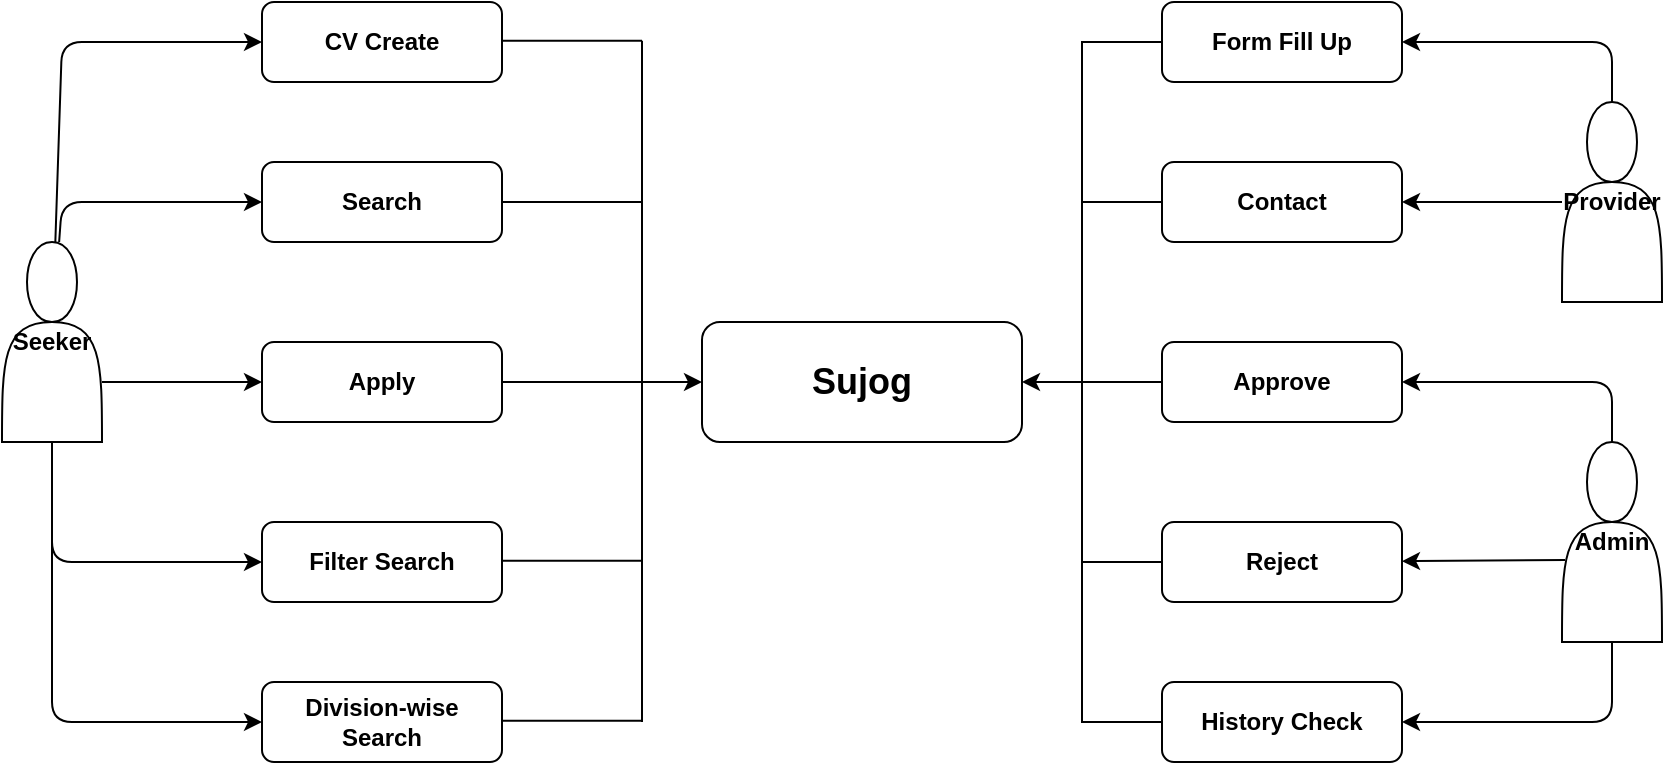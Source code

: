 <mxfile version="24.7.17">
  <diagram name="Sujog" id="kL343lnGAUq5D-zRPWat">
    <mxGraphModel dx="921" dy="651" grid="1" gridSize="10" guides="1" tooltips="1" connect="1" arrows="1" fold="1" page="1" pageScale="1" pageWidth="1100" pageHeight="850" math="0" shadow="0">
      <root>
        <mxCell id="0" />
        <mxCell id="1" parent="0" />
        <mxCell id="0X2j5_aVwfWrf6C6MiM_-1" value="&lt;b&gt;&lt;font style=&quot;font-size: 18px;&quot;&gt;Sujog&lt;/font&gt;&lt;/b&gt;" style="rounded=1;whiteSpace=wrap;html=1;" vertex="1" parent="1">
          <mxGeometry x="370" y="270" width="160" height="60" as="geometry" />
        </mxCell>
        <mxCell id="0X2j5_aVwfWrf6C6MiM_-2" value="&lt;b&gt;Seeker&lt;/b&gt;" style="shape=actor;whiteSpace=wrap;html=1;" vertex="1" parent="1">
          <mxGeometry x="20" y="230" width="50" height="100" as="geometry" />
        </mxCell>
        <mxCell id="0X2j5_aVwfWrf6C6MiM_-3" value="&lt;b&gt;Provider&lt;/b&gt;" style="shape=actor;whiteSpace=wrap;html=1;" vertex="1" parent="1">
          <mxGeometry x="800" y="160" width="50" height="100" as="geometry" />
        </mxCell>
        <mxCell id="0X2j5_aVwfWrf6C6MiM_-4" value="&lt;b&gt;Admin&lt;/b&gt;" style="shape=actor;whiteSpace=wrap;html=1;" vertex="1" parent="1">
          <mxGeometry x="800" y="330" width="50" height="100" as="geometry" />
        </mxCell>
        <mxCell id="0X2j5_aVwfWrf6C6MiM_-5" value="&lt;b&gt;CV Create&lt;/b&gt;" style="rounded=1;whiteSpace=wrap;html=1;" vertex="1" parent="1">
          <mxGeometry x="150" y="110" width="120" height="40" as="geometry" />
        </mxCell>
        <mxCell id="0X2j5_aVwfWrf6C6MiM_-6" value="&lt;b&gt;Search&lt;/b&gt;" style="rounded=1;whiteSpace=wrap;html=1;" vertex="1" parent="1">
          <mxGeometry x="150" y="190" width="120" height="40" as="geometry" />
        </mxCell>
        <mxCell id="0X2j5_aVwfWrf6C6MiM_-7" value="&lt;b&gt;Apply&lt;/b&gt;" style="rounded=1;whiteSpace=wrap;html=1;" vertex="1" parent="1">
          <mxGeometry x="150" y="280" width="120" height="40" as="geometry" />
        </mxCell>
        <mxCell id="0X2j5_aVwfWrf6C6MiM_-8" value="&lt;b&gt;Filter Search&lt;/b&gt;" style="rounded=1;whiteSpace=wrap;html=1;" vertex="1" parent="1">
          <mxGeometry x="150" y="370" width="120" height="40" as="geometry" />
        </mxCell>
        <mxCell id="0X2j5_aVwfWrf6C6MiM_-9" value="&lt;b&gt;Division-wise Search&lt;/b&gt;" style="rounded=1;whiteSpace=wrap;html=1;" vertex="1" parent="1">
          <mxGeometry x="150" y="450" width="120" height="40" as="geometry" />
        </mxCell>
        <mxCell id="0X2j5_aVwfWrf6C6MiM_-10" value="&lt;b&gt;Form Fill Up&lt;/b&gt;" style="rounded=1;whiteSpace=wrap;html=1;" vertex="1" parent="1">
          <mxGeometry x="600" y="110" width="120" height="40" as="geometry" />
        </mxCell>
        <mxCell id="0X2j5_aVwfWrf6C6MiM_-11" value="&lt;b&gt;Contact&lt;/b&gt;" style="rounded=1;whiteSpace=wrap;html=1;" vertex="1" parent="1">
          <mxGeometry x="600" y="190" width="120" height="40" as="geometry" />
        </mxCell>
        <mxCell id="0X2j5_aVwfWrf6C6MiM_-12" value="&lt;b&gt;Approve&lt;/b&gt;" style="rounded=1;whiteSpace=wrap;html=1;" vertex="1" parent="1">
          <mxGeometry x="600" y="280" width="120" height="40" as="geometry" />
        </mxCell>
        <mxCell id="0X2j5_aVwfWrf6C6MiM_-13" value="&lt;b&gt;Reject&lt;/b&gt;" style="rounded=1;whiteSpace=wrap;html=1;" vertex="1" parent="1">
          <mxGeometry x="600" y="370" width="120" height="40" as="geometry" />
        </mxCell>
        <mxCell id="0X2j5_aVwfWrf6C6MiM_-14" value="&lt;b&gt;History Check&lt;/b&gt;" style="rounded=1;whiteSpace=wrap;html=1;" vertex="1" parent="1">
          <mxGeometry x="600" y="450" width="120" height="40" as="geometry" />
        </mxCell>
        <mxCell id="0X2j5_aVwfWrf6C6MiM_-15" edge="1" parent="1" source="0X2j5_aVwfWrf6C6MiM_-2" target="0X2j5_aVwfWrf6C6MiM_-5">
          <mxGeometry relative="1" as="geometry">
            <Array as="points">
              <mxPoint x="50" y="130" />
            </Array>
          </mxGeometry>
        </mxCell>
        <mxCell id="0X2j5_aVwfWrf6C6MiM_-16" edge="1" parent="1" source="0X2j5_aVwfWrf6C6MiM_-2" target="0X2j5_aVwfWrf6C6MiM_-6">
          <mxGeometry relative="1" as="geometry">
            <Array as="points">
              <mxPoint x="50" y="210" />
            </Array>
          </mxGeometry>
        </mxCell>
        <mxCell id="0X2j5_aVwfWrf6C6MiM_-17" edge="1" parent="1" source="0X2j5_aVwfWrf6C6MiM_-2" target="0X2j5_aVwfWrf6C6MiM_-7">
          <mxGeometry relative="1" as="geometry">
            <Array as="points">
              <mxPoint x="70" y="300" />
            </Array>
          </mxGeometry>
        </mxCell>
        <mxCell id="0X2j5_aVwfWrf6C6MiM_-18" edge="1" parent="1" source="0X2j5_aVwfWrf6C6MiM_-2" target="0X2j5_aVwfWrf6C6MiM_-8">
          <mxGeometry relative="1" as="geometry">
            <Array as="points">
              <mxPoint x="45" y="390" />
            </Array>
          </mxGeometry>
        </mxCell>
        <mxCell id="0X2j5_aVwfWrf6C6MiM_-19" edge="1" parent="1" source="0X2j5_aVwfWrf6C6MiM_-2" target="0X2j5_aVwfWrf6C6MiM_-9">
          <mxGeometry relative="1" as="geometry">
            <Array as="points">
              <mxPoint x="45" y="470" />
            </Array>
          </mxGeometry>
        </mxCell>
        <mxCell id="0X2j5_aVwfWrf6C6MiM_-20" style="exitX=0.5;exitY=0;exitDx=0;exitDy=0;" edge="1" parent="1" source="0X2j5_aVwfWrf6C6MiM_-3" target="0X2j5_aVwfWrf6C6MiM_-10">
          <mxGeometry relative="1" as="geometry">
            <mxPoint x="860" y="140" as="sourcePoint" />
            <Array as="points">
              <mxPoint x="825" y="130" />
            </Array>
          </mxGeometry>
        </mxCell>
        <mxCell id="0X2j5_aVwfWrf6C6MiM_-21" edge="1" parent="1" target="0X2j5_aVwfWrf6C6MiM_-11">
          <mxGeometry relative="1" as="geometry">
            <mxPoint x="800" y="210" as="sourcePoint" />
            <Array as="points" />
          </mxGeometry>
        </mxCell>
        <mxCell id="0X2j5_aVwfWrf6C6MiM_-22" edge="1" parent="1" source="0X2j5_aVwfWrf6C6MiM_-4" target="0X2j5_aVwfWrf6C6MiM_-12">
          <mxGeometry relative="1" as="geometry">
            <Array as="points">
              <mxPoint x="825" y="300" />
            </Array>
          </mxGeometry>
        </mxCell>
        <mxCell id="0X2j5_aVwfWrf6C6MiM_-23" style="exitX=0.03;exitY=0.59;exitDx=0;exitDy=0;exitPerimeter=0;" edge="1" parent="1" source="0X2j5_aVwfWrf6C6MiM_-4" target="0X2j5_aVwfWrf6C6MiM_-13">
          <mxGeometry relative="1" as="geometry" />
        </mxCell>
        <mxCell id="0X2j5_aVwfWrf6C6MiM_-24" edge="1" parent="1" source="0X2j5_aVwfWrf6C6MiM_-4" target="0X2j5_aVwfWrf6C6MiM_-14">
          <mxGeometry relative="1" as="geometry">
            <Array as="points">
              <mxPoint x="825" y="470" />
            </Array>
          </mxGeometry>
        </mxCell>
        <mxCell id="0X2j5_aVwfWrf6C6MiM_-27" style="entryX=0;entryY=0.5;entryDx=0;entryDy=0;" edge="1" parent="1" source="0X2j5_aVwfWrf6C6MiM_-7" target="0X2j5_aVwfWrf6C6MiM_-1">
          <mxGeometry relative="1" as="geometry">
            <mxPoint x="360" y="300" as="targetPoint" />
          </mxGeometry>
        </mxCell>
        <mxCell id="0X2j5_aVwfWrf6C6MiM_-32" edge="1" parent="1" source="0X2j5_aVwfWrf6C6MiM_-12" target="0X2j5_aVwfWrf6C6MiM_-1">
          <mxGeometry relative="1" as="geometry" />
        </mxCell>
        <mxCell id="0X2j5_aVwfWrf6C6MiM_-35" value="" style="endArrow=none;html=1;rounded=0;" edge="1" parent="1">
          <mxGeometry width="50" height="50" relative="1" as="geometry">
            <mxPoint x="270" y="210" as="sourcePoint" />
            <mxPoint x="340" y="210" as="targetPoint" />
          </mxGeometry>
        </mxCell>
        <mxCell id="0X2j5_aVwfWrf6C6MiM_-36" value="" style="endArrow=none;html=1;rounded=0;" edge="1" parent="1">
          <mxGeometry width="50" height="50" relative="1" as="geometry">
            <mxPoint x="270" y="129.38" as="sourcePoint" />
            <mxPoint x="340" y="129.38" as="targetPoint" />
          </mxGeometry>
        </mxCell>
        <mxCell id="0X2j5_aVwfWrf6C6MiM_-37" value="" style="endArrow=none;html=1;rounded=0;" edge="1" parent="1">
          <mxGeometry width="50" height="50" relative="1" as="geometry">
            <mxPoint x="270" y="389.38" as="sourcePoint" />
            <mxPoint x="340" y="389.38" as="targetPoint" />
          </mxGeometry>
        </mxCell>
        <mxCell id="0X2j5_aVwfWrf6C6MiM_-38" value="" style="endArrow=none;html=1;rounded=0;" edge="1" parent="1">
          <mxGeometry width="50" height="50" relative="1" as="geometry">
            <mxPoint x="270" y="469.37" as="sourcePoint" />
            <mxPoint x="340" y="469.37" as="targetPoint" />
          </mxGeometry>
        </mxCell>
        <mxCell id="0X2j5_aVwfWrf6C6MiM_-39" value="" style="endArrow=none;html=1;rounded=0;" edge="1" parent="1">
          <mxGeometry width="50" height="50" relative="1" as="geometry">
            <mxPoint x="340" y="129.38" as="sourcePoint" />
            <mxPoint x="340" y="470" as="targetPoint" />
          </mxGeometry>
        </mxCell>
        <mxCell id="0X2j5_aVwfWrf6C6MiM_-40" value="" style="endArrow=none;html=1;rounded=0;" edge="1" parent="1">
          <mxGeometry width="50" height="50" relative="1" as="geometry">
            <mxPoint x="560" y="210" as="sourcePoint" />
            <mxPoint x="600" y="130" as="targetPoint" />
            <Array as="points">
              <mxPoint x="560" y="130" />
            </Array>
          </mxGeometry>
        </mxCell>
        <mxCell id="0X2j5_aVwfWrf6C6MiM_-41" value="" style="endArrow=none;html=1;rounded=0;entryX=0;entryY=0.5;entryDx=0;entryDy=0;" edge="1" parent="1" target="0X2j5_aVwfWrf6C6MiM_-11">
          <mxGeometry width="50" height="50" relative="1" as="geometry">
            <mxPoint x="560" y="300" as="sourcePoint" />
            <mxPoint x="570" y="200" as="targetPoint" />
            <Array as="points">
              <mxPoint x="560" y="210" />
            </Array>
          </mxGeometry>
        </mxCell>
        <mxCell id="0X2j5_aVwfWrf6C6MiM_-42" value="" style="endArrow=none;html=1;rounded=0;entryX=0;entryY=0.5;entryDx=0;entryDy=0;" edge="1" parent="1" target="0X2j5_aVwfWrf6C6MiM_-13">
          <mxGeometry width="50" height="50" relative="1" as="geometry">
            <mxPoint x="560" y="300" as="sourcePoint" />
            <mxPoint x="610" y="220" as="targetPoint" />
            <Array as="points">
              <mxPoint x="560" y="390" />
            </Array>
          </mxGeometry>
        </mxCell>
        <mxCell id="0X2j5_aVwfWrf6C6MiM_-43" value="" style="endArrow=none;html=1;rounded=0;entryX=0;entryY=0.5;entryDx=0;entryDy=0;" edge="1" parent="1" target="0X2j5_aVwfWrf6C6MiM_-14">
          <mxGeometry width="50" height="50" relative="1" as="geometry">
            <mxPoint x="560" y="390" as="sourcePoint" />
            <mxPoint x="610" y="400" as="targetPoint" />
            <Array as="points">
              <mxPoint x="560" y="470" />
            </Array>
          </mxGeometry>
        </mxCell>
      </root>
    </mxGraphModel>
  </diagram>
</mxfile>
